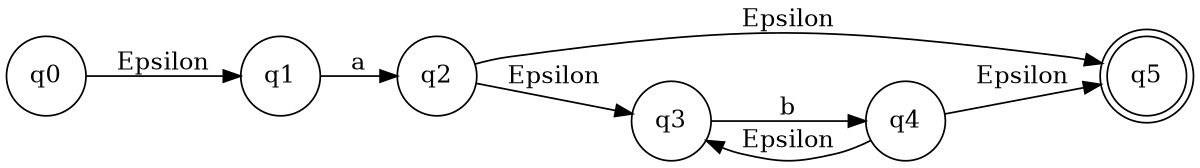 digraph NFA {
	rankdir=LR size="8,5"
	node [shape=circle]
	q1
	node [shape=doublecircle]
	q5
	node [shape=circle]
	q2
	node [shape=circle]
	q4
	node [shape=circle]
	q0
	node [shape=circle]
	q3
	q0 -> q1 [label=Epsilon]
	q1 -> q2 [label=a]
	q2 -> q5 [label=Epsilon]
	q2 -> q3 [label=Epsilon]
	q3 -> q4 [label=b]
	q4 -> q5 [label=Epsilon]
	q4 -> q3 [label=Epsilon]
}
